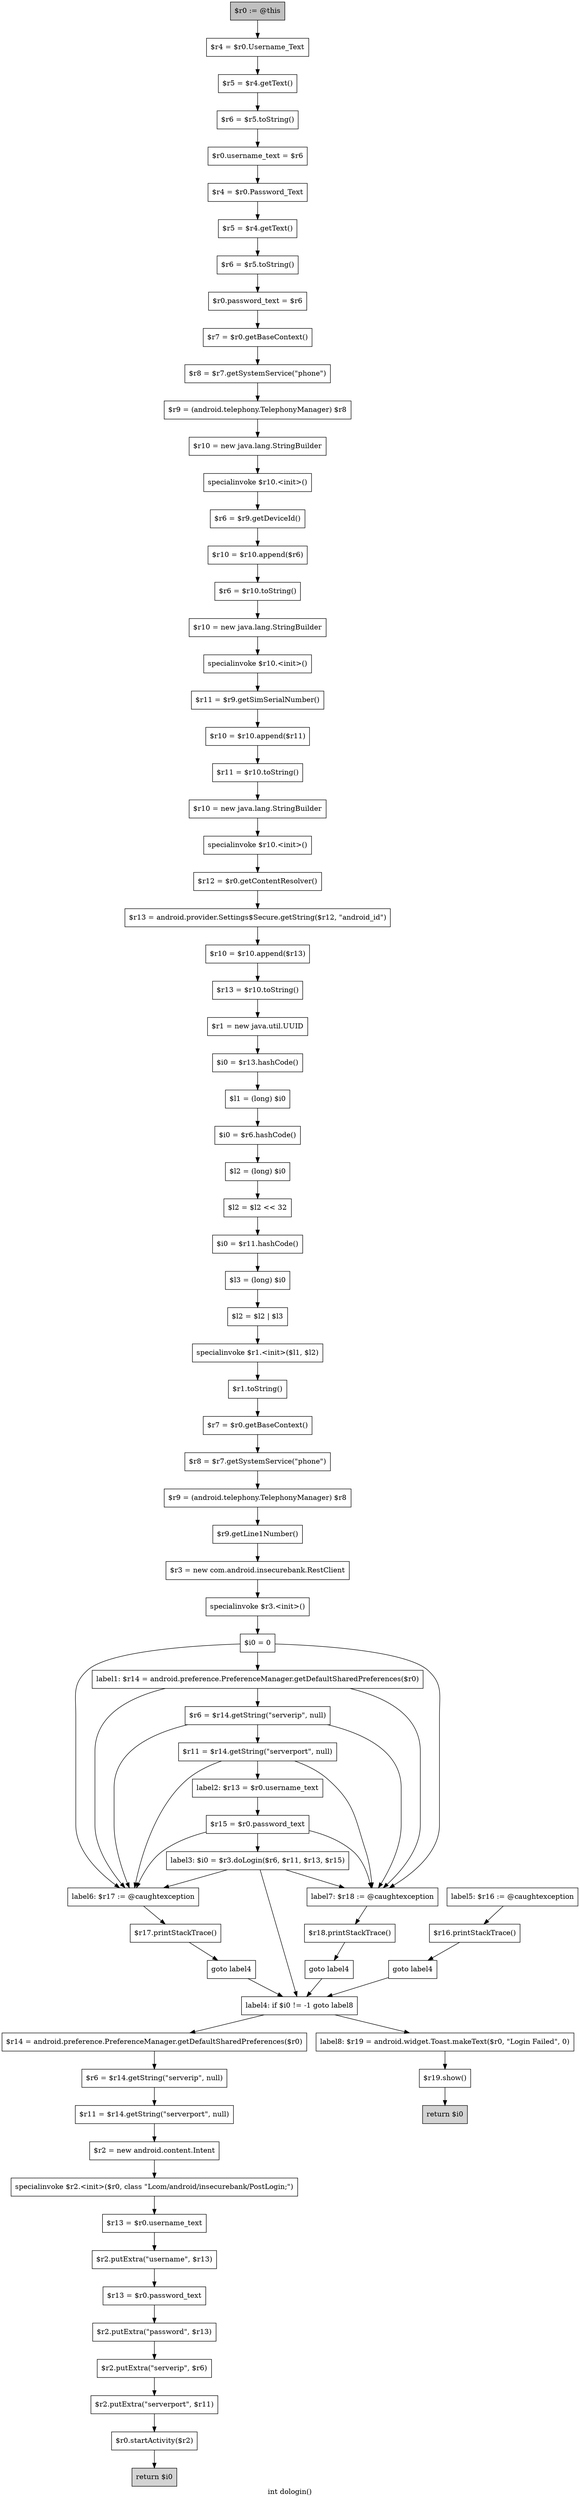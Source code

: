 digraph "int dologin()" {
    label="int dologin()";
    node [shape=box];
    "0" [style=filled,fillcolor=gray,label="$r0 := @this",];
    "1" [label="$r4 = $r0.Username_Text",];
    "0"->"1";
    "2" [label="$r5 = $r4.getText()",];
    "1"->"2";
    "3" [label="$r6 = $r5.toString()",];
    "2"->"3";
    "4" [label="$r0.username_text = $r6",];
    "3"->"4";
    "5" [label="$r4 = $r0.Password_Text",];
    "4"->"5";
    "6" [label="$r5 = $r4.getText()",];
    "5"->"6";
    "7" [label="$r6 = $r5.toString()",];
    "6"->"7";
    "8" [label="$r0.password_text = $r6",];
    "7"->"8";
    "9" [label="$r7 = $r0.getBaseContext()",];
    "8"->"9";
    "10" [label="$r8 = $r7.getSystemService(\"phone\")",];
    "9"->"10";
    "11" [label="$r9 = (android.telephony.TelephonyManager) $r8",];
    "10"->"11";
    "12" [label="$r10 = new java.lang.StringBuilder",];
    "11"->"12";
    "13" [label="specialinvoke $r10.<init>()",];
    "12"->"13";
    "14" [label="$r6 = $r9.getDeviceId()",];
    "13"->"14";
    "15" [label="$r10 = $r10.append($r6)",];
    "14"->"15";
    "16" [label="$r6 = $r10.toString()",];
    "15"->"16";
    "17" [label="$r10 = new java.lang.StringBuilder",];
    "16"->"17";
    "18" [label="specialinvoke $r10.<init>()",];
    "17"->"18";
    "19" [label="$r11 = $r9.getSimSerialNumber()",];
    "18"->"19";
    "20" [label="$r10 = $r10.append($r11)",];
    "19"->"20";
    "21" [label="$r11 = $r10.toString()",];
    "20"->"21";
    "22" [label="$r10 = new java.lang.StringBuilder",];
    "21"->"22";
    "23" [label="specialinvoke $r10.<init>()",];
    "22"->"23";
    "24" [label="$r12 = $r0.getContentResolver()",];
    "23"->"24";
    "25" [label="$r13 = android.provider.Settings$Secure.getString($r12, \"android_id\")",];
    "24"->"25";
    "26" [label="$r10 = $r10.append($r13)",];
    "25"->"26";
    "27" [label="$r13 = $r10.toString()",];
    "26"->"27";
    "28" [label="$r1 = new java.util.UUID",];
    "27"->"28";
    "29" [label="$i0 = $r13.hashCode()",];
    "28"->"29";
    "30" [label="$l1 = (long) $i0",];
    "29"->"30";
    "31" [label="$i0 = $r6.hashCode()",];
    "30"->"31";
    "32" [label="$l2 = (long) $i0",];
    "31"->"32";
    "33" [label="$l2 = $l2 << 32",];
    "32"->"33";
    "34" [label="$i0 = $r11.hashCode()",];
    "33"->"34";
    "35" [label="$l3 = (long) $i0",];
    "34"->"35";
    "36" [label="$l2 = $l2 | $l3",];
    "35"->"36";
    "37" [label="specialinvoke $r1.<init>($l1, $l2)",];
    "36"->"37";
    "38" [label="$r1.toString()",];
    "37"->"38";
    "39" [label="$r7 = $r0.getBaseContext()",];
    "38"->"39";
    "40" [label="$r8 = $r7.getSystemService(\"phone\")",];
    "39"->"40";
    "41" [label="$r9 = (android.telephony.TelephonyManager) $r8",];
    "40"->"41";
    "42" [label="$r9.getLine1Number()",];
    "41"->"42";
    "43" [label="$r3 = new com.android.insecurebank.RestClient",];
    "42"->"43";
    "44" [label="specialinvoke $r3.<init>()",];
    "43"->"44";
    "45" [label="$i0 = 0",];
    "44"->"45";
    "46" [label="label1: $r14 = android.preference.PreferenceManager.getDefaultSharedPreferences($r0)",];
    "45"->"46";
    "69" [label="label6: $r17 := @caughtexception",];
    "45"->"69";
    "72" [label="label7: $r18 := @caughtexception",];
    "45"->"72";
    "47" [label="$r6 = $r14.getString(\"serverip\", null)",];
    "46"->"47";
    "46"->"69";
    "46"->"72";
    "48" [label="$r11 = $r14.getString(\"serverport\", null)",];
    "47"->"48";
    "47"->"69";
    "47"->"72";
    "49" [label="label2: $r13 = $r0.username_text",];
    "48"->"49";
    "48"->"69";
    "48"->"72";
    "50" [label="$r15 = $r0.password_text",];
    "49"->"50";
    "51" [label="label3: $i0 = $r3.doLogin($r6, $r11, $r13, $r15)",];
    "50"->"51";
    "50"->"69";
    "50"->"72";
    "52" [label="label4: if $i0 != -1 goto label8",];
    "51"->"52";
    "51"->"69";
    "51"->"72";
    "53" [label="$r14 = android.preference.PreferenceManager.getDefaultSharedPreferences($r0)",];
    "52"->"53";
    "75" [label="label8: $r19 = android.widget.Toast.makeText($r0, \"Login Failed\", 0)",];
    "52"->"75";
    "54" [label="$r6 = $r14.getString(\"serverip\", null)",];
    "53"->"54";
    "55" [label="$r11 = $r14.getString(\"serverport\", null)",];
    "54"->"55";
    "56" [label="$r2 = new android.content.Intent",];
    "55"->"56";
    "57" [label="specialinvoke $r2.<init>($r0, class \"Lcom/android/insecurebank/PostLogin;\")",];
    "56"->"57";
    "58" [label="$r13 = $r0.username_text",];
    "57"->"58";
    "59" [label="$r2.putExtra(\"username\", $r13)",];
    "58"->"59";
    "60" [label="$r13 = $r0.password_text",];
    "59"->"60";
    "61" [label="$r2.putExtra(\"password\", $r13)",];
    "60"->"61";
    "62" [label="$r2.putExtra(\"serverip\", $r6)",];
    "61"->"62";
    "63" [label="$r2.putExtra(\"serverport\", $r11)",];
    "62"->"63";
    "64" [label="$r0.startActivity($r2)",];
    "63"->"64";
    "65" [style=filled,fillcolor=lightgray,label="return $i0",];
    "64"->"65";
    "66" [label="label5: $r16 := @caughtexception",];
    "67" [label="$r16.printStackTrace()",];
    "66"->"67";
    "68" [label="goto label4",];
    "67"->"68";
    "68"->"52";
    "70" [label="$r17.printStackTrace()",];
    "69"->"70";
    "71" [label="goto label4",];
    "70"->"71";
    "71"->"52";
    "73" [label="$r18.printStackTrace()",];
    "72"->"73";
    "74" [label="goto label4",];
    "73"->"74";
    "74"->"52";
    "76" [label="$r19.show()",];
    "75"->"76";
    "77" [style=filled,fillcolor=lightgray,label="return $i0",];
    "76"->"77";
}
